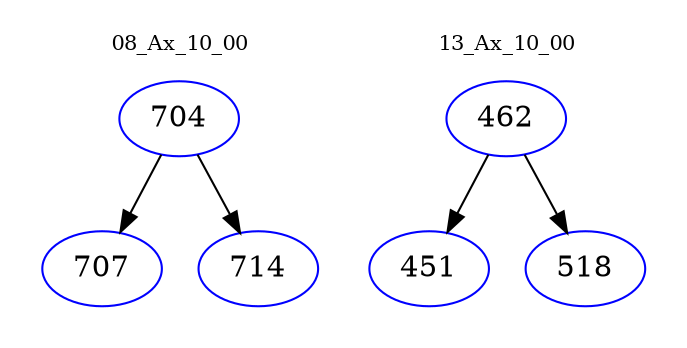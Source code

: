 digraph{
subgraph cluster_0 {
color = white
label = "08_Ax_10_00";
fontsize=10;
T0_704 [label="704", color="blue"]
T0_704 -> T0_707 [color="black"]
T0_707 [label="707", color="blue"]
T0_704 -> T0_714 [color="black"]
T0_714 [label="714", color="blue"]
}
subgraph cluster_1 {
color = white
label = "13_Ax_10_00";
fontsize=10;
T1_462 [label="462", color="blue"]
T1_462 -> T1_451 [color="black"]
T1_451 [label="451", color="blue"]
T1_462 -> T1_518 [color="black"]
T1_518 [label="518", color="blue"]
}
}

